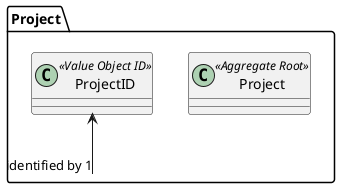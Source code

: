@startuml

package Project{
class Project << Aggregate Root >>
class ProjectID << Value Object ID >>
}

ProjectID <-- "identified by 1" Project

@enduml